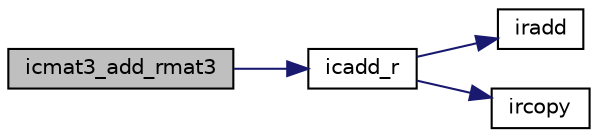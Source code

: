 digraph "icmat3_add_rmat3"
{
  edge [fontname="Helvetica",fontsize="10",labelfontname="Helvetica",labelfontsize="10"];
  node [fontname="Helvetica",fontsize="10",shape=record];
  rankdir="LR";
  Node31 [label="icmat3_add_rmat3",height=0.2,width=0.4,color="black", fillcolor="grey75", style="filled", fontcolor="black"];
  Node31 -> Node32 [color="midnightblue",fontsize="10",style="solid",fontname="Helvetica"];
  Node32 [label="icadd_r",height=0.2,width=0.4,color="black", fillcolor="white", style="filled",URL="$icmulti_8c.html#a93535eef436b31335a63d42b1ab02292",tooltip="足し算 [z0,z1]=[x0,x1]+[y0,y1] "];
  Node32 -> Node33 [color="midnightblue",fontsize="10",style="solid",fontname="Helvetica"];
  Node33 [label="iradd",height=0.2,width=0.4,color="black", fillcolor="white", style="filled",URL="$irmulti_8c.html#a2a3a18d72fa9e737ac67d95ccb3e8ca9",tooltip="足し算 [z0,z1]=[x0,x1]+[y0,y1] "];
  Node32 -> Node34 [color="midnightblue",fontsize="10",style="solid",fontname="Helvetica"];
  Node34 [label="ircopy",height=0.2,width=0.4,color="black", fillcolor="white", style="filled",URL="$irmulti_8c.html#aaf2192a33e04cbba12da47550fde287e",tooltip="コピー [y0,y1]=[x0,x1]. "];
}
